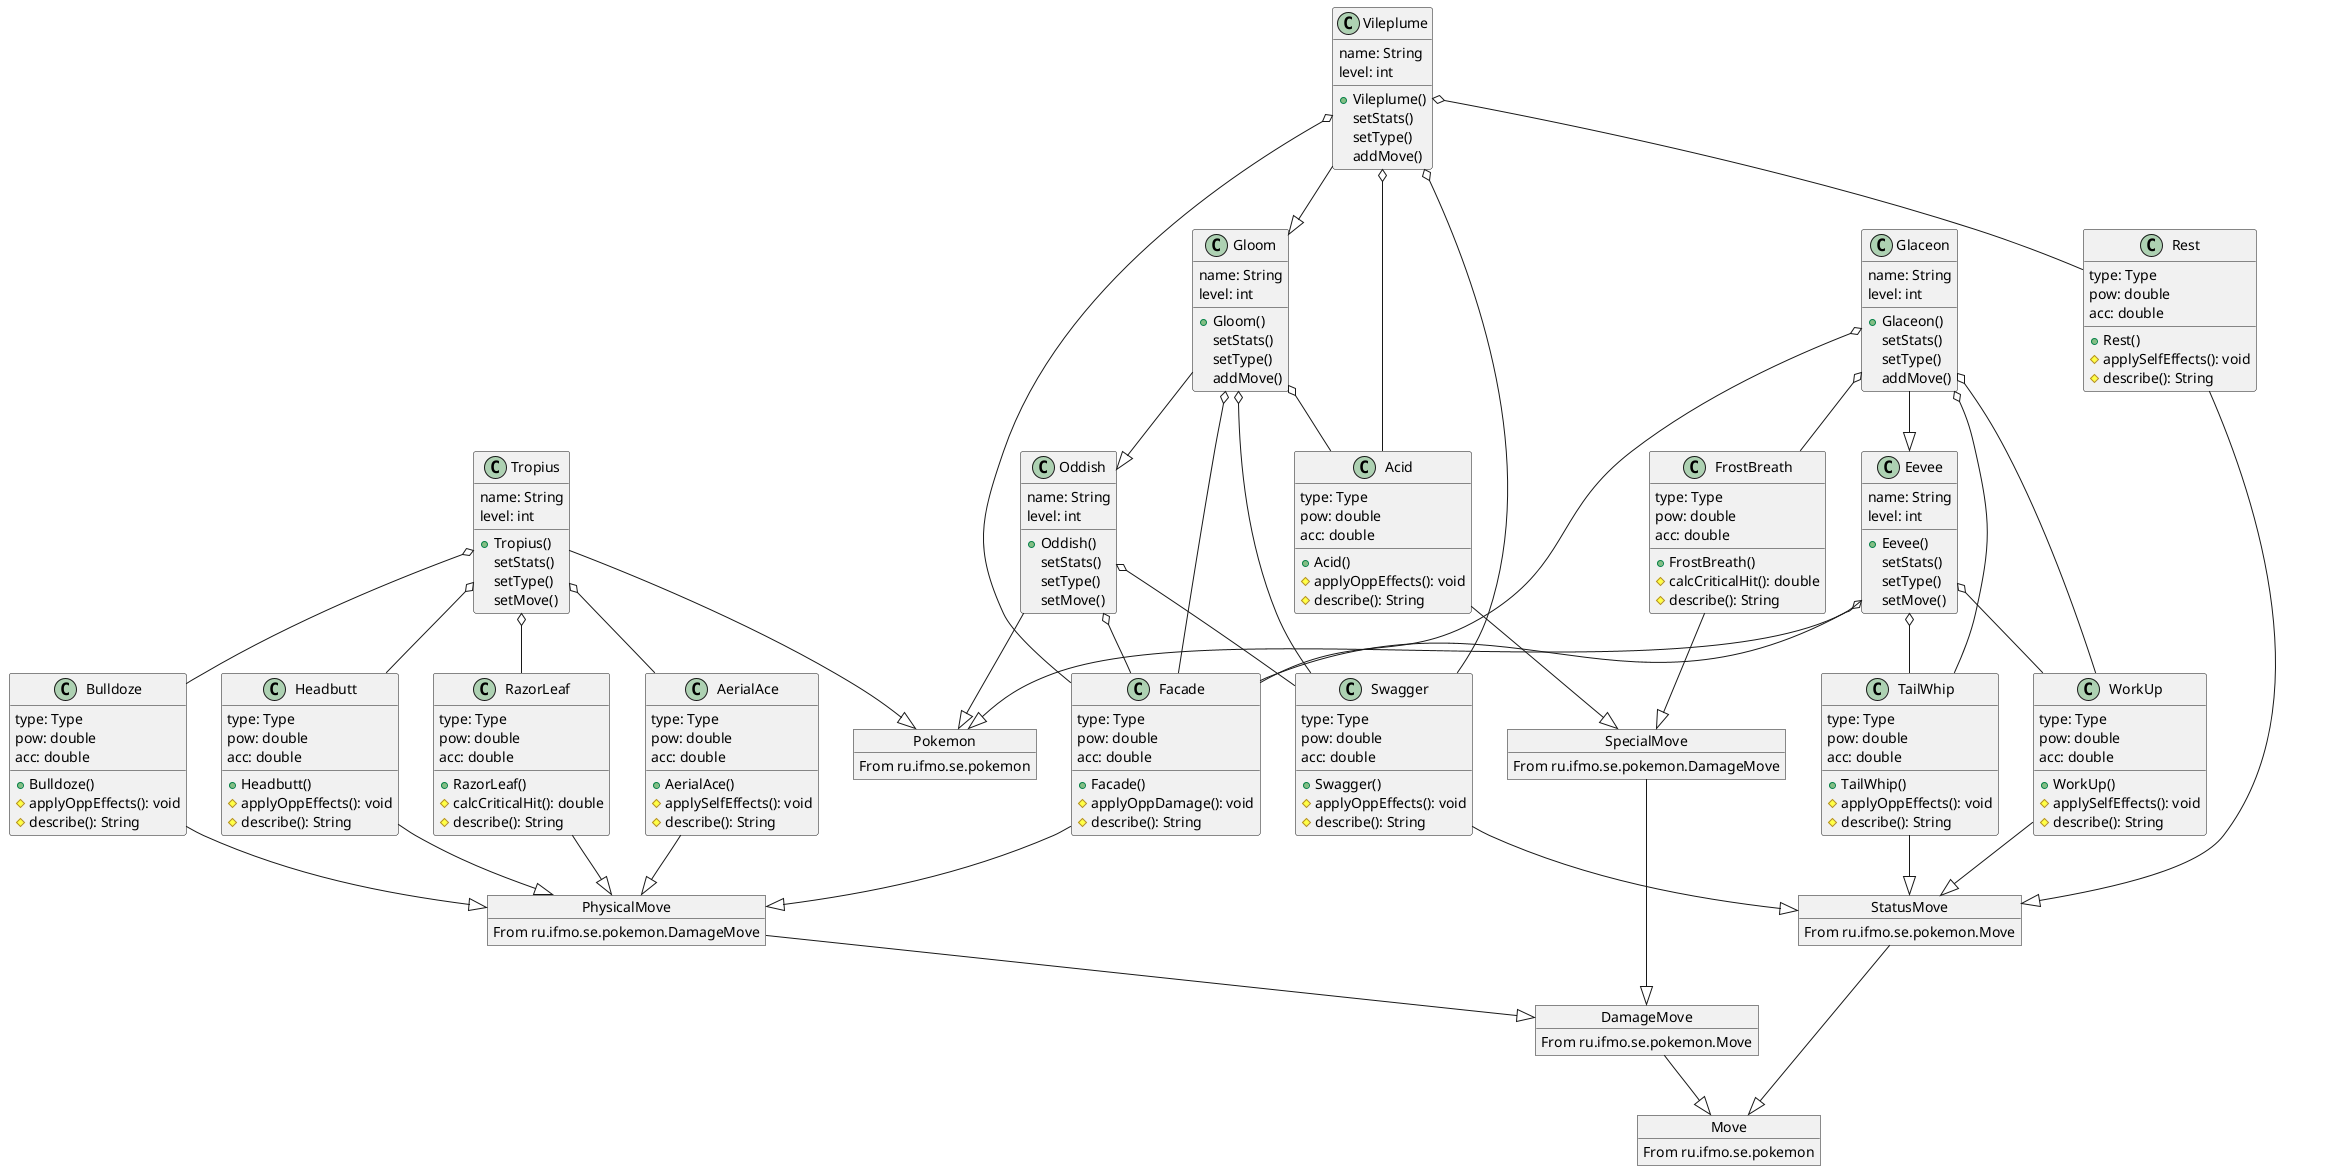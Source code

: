 @startuml lab2_diagram

'Pokemons

object Pokemon
Pokemon : From ru.ifmo.se.pokemon

class Tropius {
    name: String
    level: int
    +Tropius()
    setStats()
    setType()
    setMove()
}

class Eevee {
    name: String
    level: int
    +Eevee()
    setStats()
    setType()
    setMove()
}

class Glaceon {
    name: String
    level: int
    +Glaceon()
    setStats()
    setType()
    addMove()
}

class Oddish {
    name: String
    level: int
    +Oddish()
    setStats()
    setType()
    setMove()
}

class Gloom {
    name: String
    level: int
    +Gloom()
    setStats()
    setType()
    addMove()
}

class Vileplume {
    name: String
    level: int
    +Vileplume()
    setStats()
    setType()
    addMove()
}

Tropius --|> Pokemon

Eevee --|> Pokemon
Glaceon --|> Eevee

Oddish --|> Pokemon
Gloom --|> Oddish
Vileplume --|> Gloom

'Moves

class AerialAce {
    type: Type
    pow: double
    acc: double
    +AerialAce()
    #applySelfEffects(): void
    #describe(): String
}

class Bulldoze {
    type: Type
    pow: double
    acc: double
    +Bulldoze()
    #applyOppEffects(): void
    #describe(): String
}

class Facade {
    type: Type
    pow: double
    acc: double
    +Facade()
    #applyOppDamage(): void
    #describe(): String
}

class Headbutt {
    type: Type
    pow: double
    acc: double
    +Headbutt()
    #applyOppEffects(): void
    #describe(): String
}

class RazorLeaf {
    type: Type
    pow: double
    acc: double
    +RazorLeaf()
    #calcCriticalHit(): double
    #describe(): String
}

object PhysicalMove
PhysicalMove : From ru.ifmo.se.pokemon.DamageMove

AerialAce --|> PhysicalMove
Bulldoze --|> PhysicalMove
Facade --|> PhysicalMove
Headbutt --|> PhysicalMove
RazorLeaf --|> PhysicalMove

object DamageMove
DamageMove : From ru.ifmo.se.pokemon.Move

object SpecialMove
SpecialMove : From ru.ifmo.se.pokemon.DamageMove

PhysicalMove --|> DamageMove
SpecialMove --|> DamageMove

class Acid {
    type: Type
    pow: double
    acc: double
    +Acid()
    #applyOppEffects(): void
    #describe(): String
}

class FrostBreath {
    type: Type
    pow: double
    acc: double
    +FrostBreath()
    #calcCriticalHit(): double
    #describe(): String
}

Acid --|> SpecialMove
FrostBreath --|> SpecialMove

class Rest {
    type: Type
    pow: double
    acc: double
    +Rest()
    #applySelfEffects(): void
    #describe(): String
}

class Swagger {
    type: Type
    pow: double
    acc: double
    +Swagger()
    #applyOppEffects(): void
    #describe(): String
}

class TailWhip {
    type: Type
    pow: double
    acc: double
    +TailWhip()
    #applyOppEffects(): void
    #describe(): String
}

class WorkUp {
    type: Type
    pow: double
    acc: double
    +WorkUp()
    #applySelfEffects(): void
    #describe(): String
}

object StatusMove
StatusMove : From ru.ifmo.se.pokemon.Move

Rest --|> StatusMove
Swagger --|> StatusMove
TailWhip --|> StatusMove
WorkUp --|> StatusMove

object Move
Move : From ru.ifmo.se.pokemon

StatusMove --|> Move
DamageMove --|> Move

Tropius o-- Headbutt
Tropius o-- Bulldoze
Tropius o-- AerialAce
Tropius o-- RazorLeaf

Eevee o-- TailWhip
Eevee o-- Facade
Eevee o-- WorkUp

Glaceon o-- TailWhip
Glaceon o-- Facade
Glaceon o-- WorkUp
Glaceon o-- FrostBreath

Oddish o-- Swagger
Oddish o-- Facade

Gloom o-- Swagger
Gloom o-- Facade
Gloom o-- Acid

Vileplume o-- Swagger
Vileplume o-- Facade
Vileplume o-- Acid
Vileplume o-- Rest

@enduml